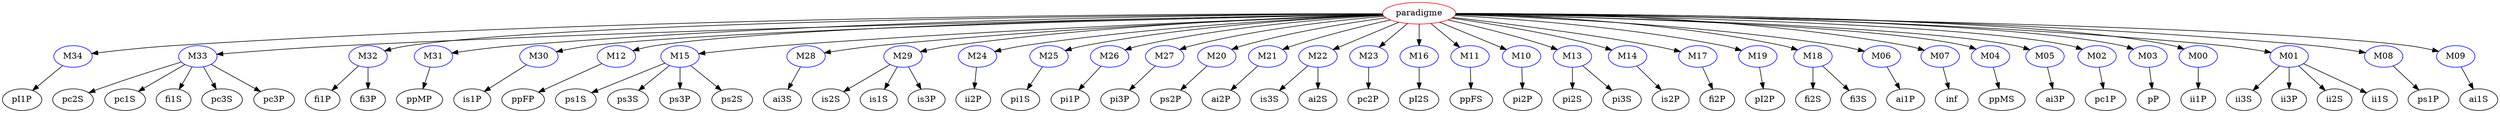 strict digraph "" {
ii3S;
ii3P;
ps1P;
ps1S;
is2S;
is2P;
pc2P;
pc2S;
ii2P;
pi1S;
pi1P;
ii2S;
is1S;
is1P;
fi2S;
ii1P;
ii1S;
M34 [color=blue];
M33 [color=blue];
M32 [color=blue];
M31 [color=blue];
M30 [color=blue];
ppMS;
ai3P;
is3P;
is3S;
ps3S;
ps3P;
ppFS;
ppFP;
M12 [color=blue];
M15 [color=blue];
M28 [color=blue];
M29 [color=blue];
M24 [color=blue];
M25 [color=blue];
M26 [color=blue];
M27 [color=blue];
M20 [color=blue];
M21 [color=blue];
M22 [color=blue];
M23 [color=blue];
ai2P;
ai2S;
paradigme [color=red];
pP;
ai1P;
ai1S;
pI2S;
pI2P;
ps2P;
ps2S;
M16 [color=blue];
ai3S;
pc1P;
pc1S;
M11 [color=blue];
M10 [color=blue];
M13 [color=blue];
ppMP;
fi1P;
M14 [color=blue];
M17 [color=blue];
fi1S;
M19 [color=blue];
M18 [color=blue];
inf;
pi2S;
pi2P;
M06 [color=blue];
M07 [color=blue];
M04 [color=blue];
M05 [color=blue];
M02 [color=blue];
M03 [color=blue];
M00 [color=blue];
M01 [color=blue];
fi2P;
M08 [color=blue];
M09 [color=blue];
pi3P;
pi3S;
pc3S;
pc3P;
fi3S;
fi3P;
pI1P;
M34 -> pI1P;
M33 -> pc3S;
M33 -> pc3P;
M33 -> pc1S;
M33 -> pc2S;
M33 -> fi1S;
M32 -> fi3P;
M32 -> fi1P;
M31 -> ppMP;
M30 -> is1P;
M12 -> ppFP;
M15 -> ps3S;
M15 -> ps3P;
M15 -> ps2S;
M15 -> ps1S;
M28 -> ai3S;
M29 -> is2S;
M29 -> is1S;
M29 -> is3P;
M24 -> ii2P;
M25 -> pi1S;
M26 -> pi1P;
M27 -> pi3P;
M20 -> ps2P;
M21 -> ai2P;
M22 -> ai2S;
M22 -> is3S;
M23 -> pc2P;
paradigme -> M34;
paradigme -> M33;
paradigme -> M32;
paradigme -> M31;
paradigme -> M30;
paradigme -> M06;
paradigme -> M07;
paradigme -> M04;
paradigme -> M05;
paradigme -> M02;
paradigme -> M03;
paradigme -> M00;
paradigme -> M01;
paradigme -> M08;
paradigme -> M09;
paradigme -> M28;
paradigme -> M29;
paradigme -> M24;
paradigme -> M25;
paradigme -> M26;
paradigme -> M27;
paradigme -> M20;
paradigme -> M21;
paradigme -> M22;
paradigme -> M23;
paradigme -> M11;
paradigme -> M10;
paradigme -> M13;
paradigme -> M12;
paradigme -> M15;
paradigme -> M14;
paradigme -> M17;
paradigme -> M16;
paradigme -> M19;
paradigme -> M18;
M16 -> pI2S;
M11 -> ppFS;
M10 -> pi2P;
M13 -> pi2S;
M13 -> pi3S;
M14 -> is2P;
M17 -> fi2P;
M19 -> pI2P;
M18 -> fi3S;
M18 -> fi2S;
M06 -> ai1P;
M07 -> inf;
M04 -> ppMS;
M05 -> ai3P;
M02 -> pc1P;
M03 -> pP;
M00 -> ii1P;
M01 -> ii3P;
M01 -> ii3S;
M01 -> ii1S;
M01 -> ii2S;
M08 -> ps1P;
M09 -> ai1S;
}
